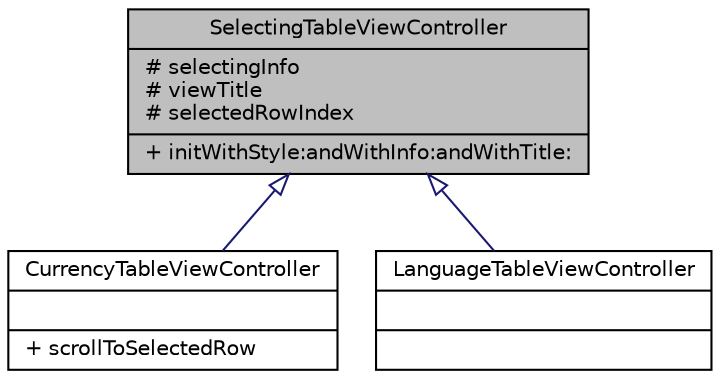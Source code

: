 digraph G
{
  edge [fontname="Helvetica",fontsize="10",labelfontname="Helvetica",labelfontsize="10"];
  node [fontname="Helvetica",fontsize="10",shape=record];
  Node1 [label="{SelectingTableViewController\n|# selectingInfo\l# viewTitle\l# selectedRowIndex\l|+ initWithStyle:andWithInfo:andWithTitle:\l}",height=0.2,width=0.4,color="black", fillcolor="grey75", style="filled" fontcolor="black"];
  Node1 -> Node2 [dir=back,color="midnightblue",fontsize="10",style="solid",arrowtail="empty",fontname="Helvetica"];
  Node2 [label="{CurrencyTableViewController\n||+ scrollToSelectedRow\l}",height=0.2,width=0.4,color="black", fillcolor="white", style="filled",URL="$interface_currency_table_view_controller.html",tooltip="Displays all available currencies and current currency."];
  Node1 -> Node3 [dir=back,color="midnightblue",fontsize="10",style="solid",arrowtail="empty",fontname="Helvetica"];
  Node3 [label="{LanguageTableViewController\n||}",height=0.2,width=0.4,color="black", fillcolor="white", style="filled",URL="$interface_language_table_view_controller.html",tooltip="Used for choosing language."];
}
